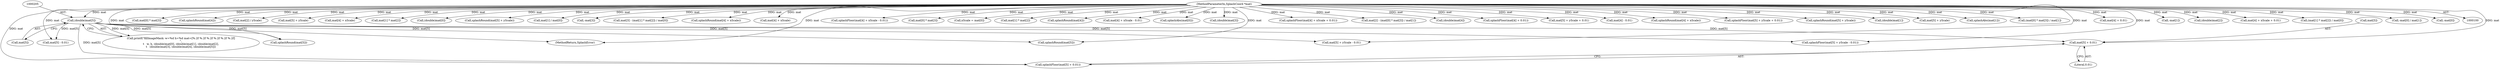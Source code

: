 digraph "0_poppler_9cf2325fb22f812b31858e519411f57747d39bd8_1@array" {
"1000503" [label="(Call,mat[5] + 0.01)"];
"1000204" [label="(Call,(double)mat[5])"];
"1000105" [label="(MethodParameterIn,SplashCoord *mat)"];
"1000206" [label="(Call,mat[5])"];
"1000223" [label="(Call,mat[0] * mat[3])"];
"1000204" [label="(Call,(double)mat[5])"];
"1000346" [label="(Call,splashRound(mat[4]))"];
"1000322" [label="(Call,mat[2] / yScale)"];
"1000449" [label="(Call,mat[5] + yScale)"];
"1000354" [label="(Call,mat[4] + xScale)"];
"1000502" [label="(Call,splashFloor(mat[5] + 0.01))"];
"1000230" [label="(Call,mat[1] * mat[2])"];
"1000179" [label="(Call,(double)mat[0])"];
"1000467" [label="(Call,splashRound(mat[5] + yScale))"];
"1001280" [label="(MethodReturn,SplashError)"];
"1000329" [label="(Call,mat[1] / mat[0])"];
"1000281" [label="(Call,-mat[3])"];
"1000305" [label="(Call,mat[3] - (mat[1] * mat[2]) / mat[0])"];
"1000372" [label="(Call,splashRound(mat[4] + xScale))"];
"1000373" [label="(Call,mat[4] + xScale)"];
"1000510" [label="(Call,splashFloor(mat[5] + yScale - 0.01))"];
"1000415" [label="(Call,splashFloor(mat[4] + xScale - 0.01))"];
"1000105" [label="(MethodParameterIn,SplashCoord *mat)"];
"1000268" [label="(Call,mat[0] * mat[3])"];
"1000298" [label="(Call,xScale = mat[0])"];
"1000310" [label="(Call,mat[1] * mat[2])"];
"1000365" [label="(Call,splashRound(mat[4]))"];
"1000416" [label="(Call,mat[4] + xScale - 0.01)"];
"1000248" [label="(Call,splashAbs(mat[0]))"];
"1000194" [label="(Call,(double)mat[3])"];
"1000483" [label="(Call,mat[5] - 0.01)"];
"1000175" [label="(Call,printf(\"fillImageMask: w=%d h=%d mat=[%.2f %.2f %.2f %.2f %.2f %.2f]\n\",\n\t   w, h, (double)mat[0], (double)mat[1], (double)mat[2],\n\t   (double)mat[3], (double)mat[4], (double)mat[5]))"];
"1000507" [label="(Literal,0.01)"];
"1000395" [label="(Call,splashFloor(mat[4] + xScale + 0.01))"];
"1000503" [label="(Call,mat[5] + 0.01)"];
"1000263" [label="(Call,mat[2] - (mat[0] * mat[3]) / mat[1])"];
"1000199" [label="(Call,(double)mat[4])"];
"1000407" [label="(Call,splashFloor(mat[4] + 0.01))"];
"1000491" [label="(Call,mat[5] + yScale + 0.01)"];
"1000388" [label="(Call,mat[4] - 0.01)"];
"1000353" [label="(Call,splashRound(mat[4] + xScale))"];
"1000490" [label="(Call,splashFloor(mat[5] + yScale + 0.01))"];
"1000504" [label="(Call,mat[5])"];
"1000448" [label="(Call,splashRound(mat[5] + yScale))"];
"1000184" [label="(Call,(double)mat[1])"];
"1000468" [label="(Call,mat[5] + yScale)"];
"1000244" [label="(Call,splashAbs(mat[1]))"];
"1000267" [label="(Call,(mat[0] * mat[3]) / mat[1])"];
"1000460" [label="(Call,splashRound(mat[5]))"];
"1000408" [label="(Call,mat[4] + 0.01)"];
"1000441" [label="(Call,splashRound(mat[5]))"];
"1000257" [label="(Call,-mat[1])"];
"1000189" [label="(Call,(double)mat[2])"];
"1000396" [label="(Call,mat[4] + xScale + 0.01)"];
"1000309" [label="(Call,(mat[1] * mat[2]) / mat[0])"];
"1000511" [label="(Call,mat[5] + yScale - 0.01)"];
"1000288" [label="(Call,-mat[0] / mat[1])"];
"1000289" [label="(Call,-mat[0])"];
"1000503" -> "1000502"  [label="AST: "];
"1000503" -> "1000507"  [label="CFG: "];
"1000504" -> "1000503"  [label="AST: "];
"1000507" -> "1000503"  [label="AST: "];
"1000502" -> "1000503"  [label="CFG: "];
"1000204" -> "1000503"  [label="DDG: mat[5]"];
"1000105" -> "1000503"  [label="DDG: mat"];
"1000204" -> "1000175"  [label="AST: "];
"1000204" -> "1000206"  [label="CFG: "];
"1000205" -> "1000204"  [label="AST: "];
"1000206" -> "1000204"  [label="AST: "];
"1000175" -> "1000204"  [label="CFG: "];
"1000204" -> "1001280"  [label="DDG: mat[5]"];
"1000204" -> "1000175"  [label="DDG: mat[5]"];
"1000105" -> "1000204"  [label="DDG: mat"];
"1000204" -> "1000441"  [label="DDG: mat[5]"];
"1000204" -> "1000460"  [label="DDG: mat[5]"];
"1000204" -> "1000483"  [label="DDG: mat[5]"];
"1000204" -> "1000502"  [label="DDG: mat[5]"];
"1000204" -> "1000510"  [label="DDG: mat[5]"];
"1000204" -> "1000511"  [label="DDG: mat[5]"];
"1000105" -> "1000100"  [label="AST: "];
"1000105" -> "1001280"  [label="DDG: mat"];
"1000105" -> "1000179"  [label="DDG: mat"];
"1000105" -> "1000184"  [label="DDG: mat"];
"1000105" -> "1000189"  [label="DDG: mat"];
"1000105" -> "1000194"  [label="DDG: mat"];
"1000105" -> "1000199"  [label="DDG: mat"];
"1000105" -> "1000223"  [label="DDG: mat"];
"1000105" -> "1000230"  [label="DDG: mat"];
"1000105" -> "1000244"  [label="DDG: mat"];
"1000105" -> "1000248"  [label="DDG: mat"];
"1000105" -> "1000257"  [label="DDG: mat"];
"1000105" -> "1000263"  [label="DDG: mat"];
"1000105" -> "1000268"  [label="DDG: mat"];
"1000105" -> "1000267"  [label="DDG: mat"];
"1000105" -> "1000281"  [label="DDG: mat"];
"1000105" -> "1000289"  [label="DDG: mat"];
"1000105" -> "1000288"  [label="DDG: mat"];
"1000105" -> "1000298"  [label="DDG: mat"];
"1000105" -> "1000305"  [label="DDG: mat"];
"1000105" -> "1000310"  [label="DDG: mat"];
"1000105" -> "1000309"  [label="DDG: mat"];
"1000105" -> "1000322"  [label="DDG: mat"];
"1000105" -> "1000329"  [label="DDG: mat"];
"1000105" -> "1000346"  [label="DDG: mat"];
"1000105" -> "1000353"  [label="DDG: mat"];
"1000105" -> "1000354"  [label="DDG: mat"];
"1000105" -> "1000365"  [label="DDG: mat"];
"1000105" -> "1000372"  [label="DDG: mat"];
"1000105" -> "1000373"  [label="DDG: mat"];
"1000105" -> "1000388"  [label="DDG: mat"];
"1000105" -> "1000395"  [label="DDG: mat"];
"1000105" -> "1000396"  [label="DDG: mat"];
"1000105" -> "1000407"  [label="DDG: mat"];
"1000105" -> "1000408"  [label="DDG: mat"];
"1000105" -> "1000415"  [label="DDG: mat"];
"1000105" -> "1000416"  [label="DDG: mat"];
"1000105" -> "1000441"  [label="DDG: mat"];
"1000105" -> "1000448"  [label="DDG: mat"];
"1000105" -> "1000449"  [label="DDG: mat"];
"1000105" -> "1000460"  [label="DDG: mat"];
"1000105" -> "1000467"  [label="DDG: mat"];
"1000105" -> "1000468"  [label="DDG: mat"];
"1000105" -> "1000483"  [label="DDG: mat"];
"1000105" -> "1000490"  [label="DDG: mat"];
"1000105" -> "1000491"  [label="DDG: mat"];
"1000105" -> "1000502"  [label="DDG: mat"];
"1000105" -> "1000510"  [label="DDG: mat"];
"1000105" -> "1000511"  [label="DDG: mat"];
}
